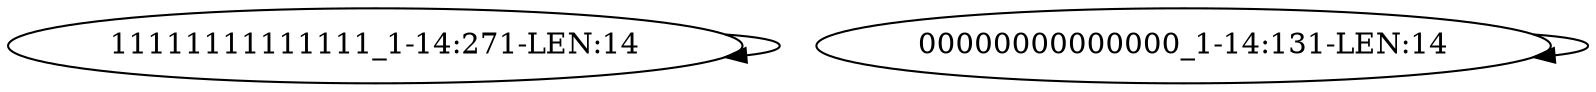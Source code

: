 digraph G {
    "11111111111111_1-14:271-LEN:14" -> "11111111111111_1-14:271-LEN:14";
    "00000000000000_1-14:131-LEN:14" -> "00000000000000_1-14:131-LEN:14";
}
